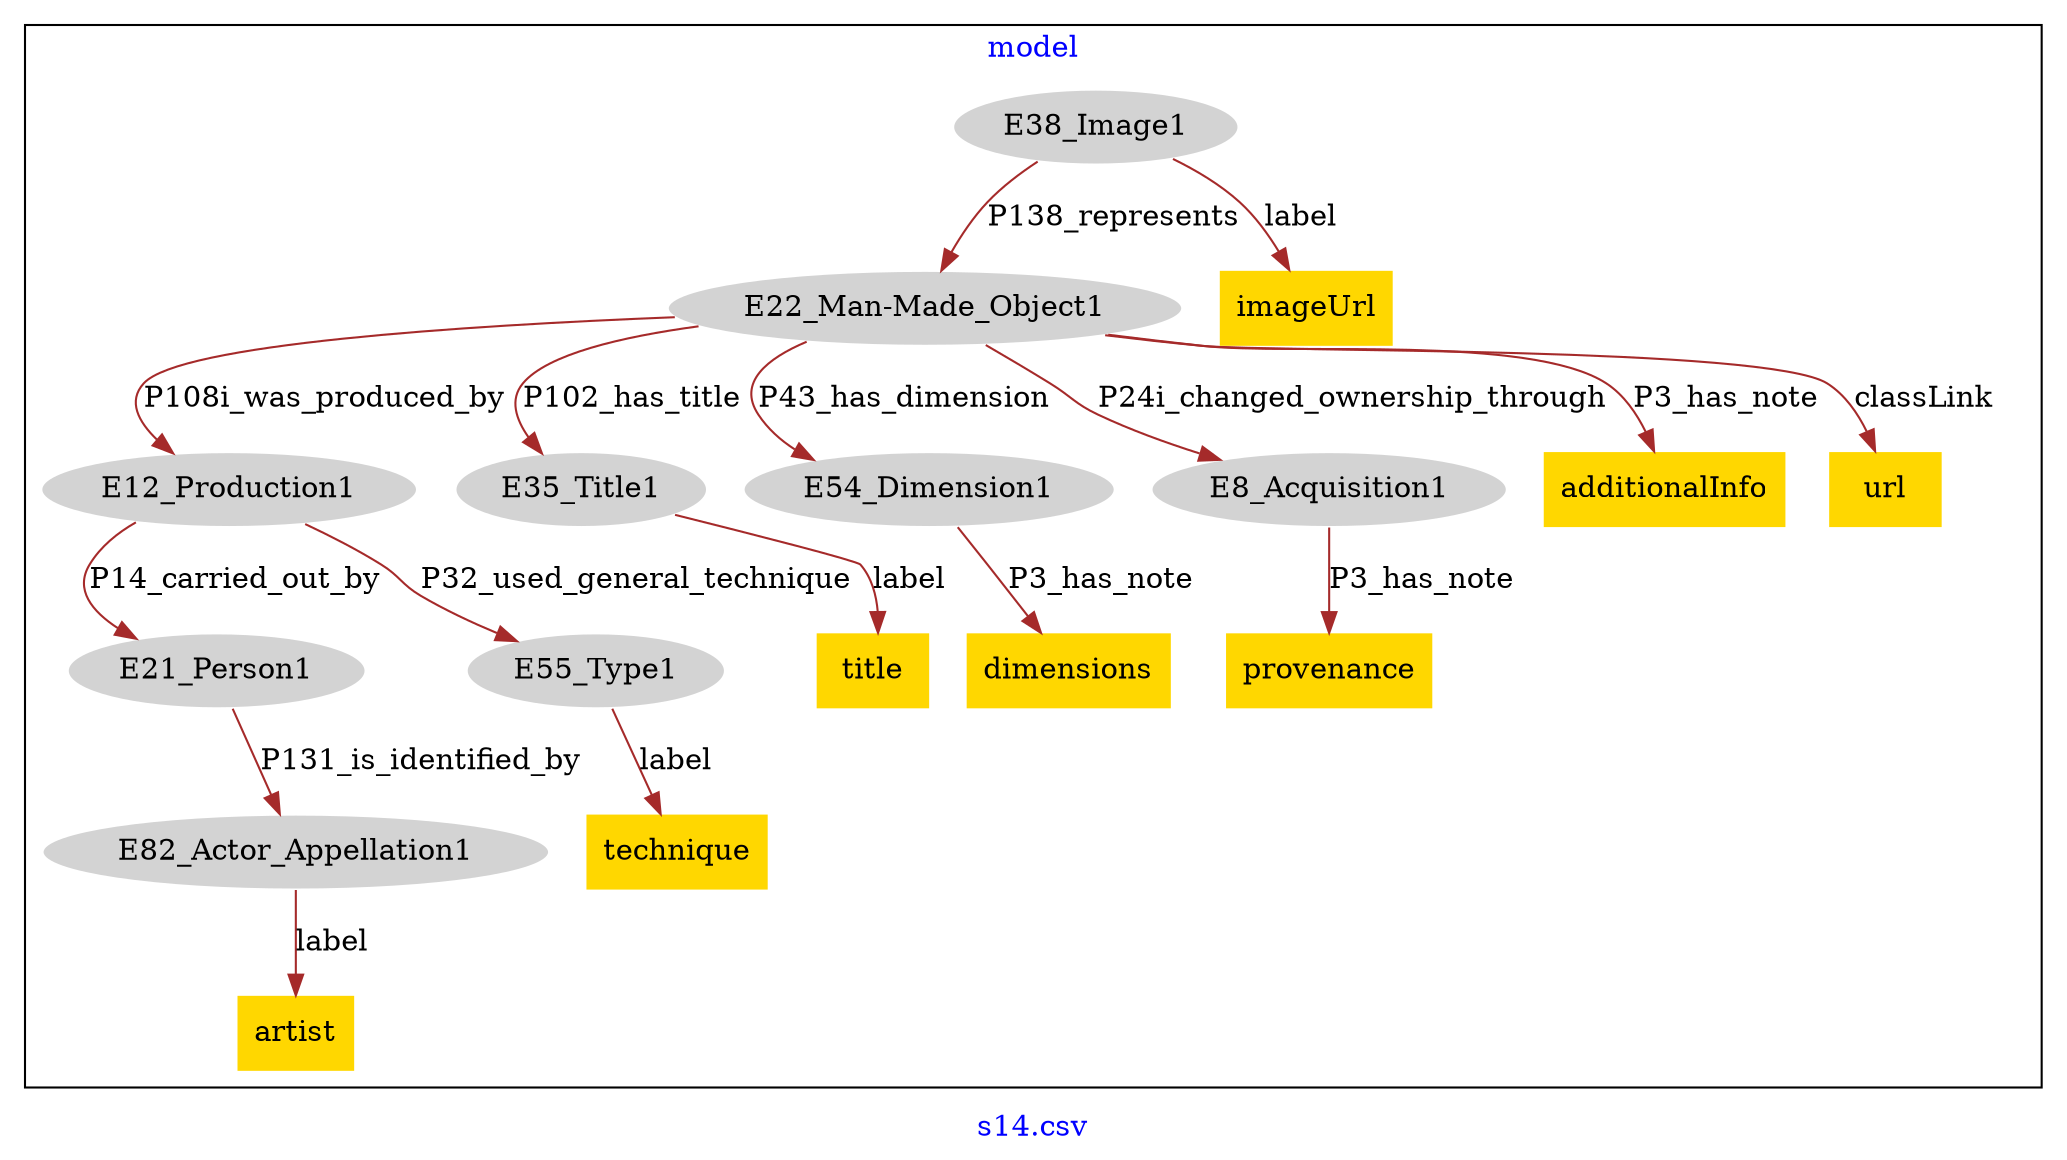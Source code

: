 digraph n0 {
fontcolor="blue"
remincross="true"
label="s14.csv"
subgraph cluster {
label="model"
n2[style="filled",color="white",fillcolor="lightgray",label="E12_Production1"];
n3[style="filled",color="white",fillcolor="lightgray",label="E21_Person1"];
n4[style="filled",color="white",fillcolor="lightgray",label="E55_Type1"];
n5[style="filled",color="white",fillcolor="lightgray",label="E82_Actor_Appellation1"];
n6[style="filled",color="white",fillcolor="lightgray",label="E22_Man-Made_Object1"];
n7[style="filled",color="white",fillcolor="lightgray",label="E35_Title1"];
n8[style="filled",color="white",fillcolor="lightgray",label="E54_Dimension1"];
n9[style="filled",color="white",fillcolor="lightgray",label="E8_Acquisition1"];
n10[style="filled",color="white",fillcolor="lightgray",label="E38_Image1"];
n11[shape="plaintext",style="filled",fillcolor="gold",label="title"];
n12[shape="plaintext",style="filled",fillcolor="gold",label="imageUrl"];
n13[shape="plaintext",style="filled",fillcolor="gold",label="dimensions"];
n14[shape="plaintext",style="filled",fillcolor="gold",label="artist"];
n15[shape="plaintext",style="filled",fillcolor="gold",label="additionalInfo"];
n16[shape="plaintext",style="filled",fillcolor="gold",label="url"];
n17[shape="plaintext",style="filled",fillcolor="gold",label="technique"];
n18[shape="plaintext",style="filled",fillcolor="gold",label="provenance"];
}
n2 -> n3[color="brown",fontcolor="black",label="P14_carried_out_by"]
n2 -> n4[color="brown",fontcolor="black",label="P32_used_general_technique"]
n3 -> n5[color="brown",fontcolor="black",label="P131_is_identified_by"]
n6 -> n2[color="brown",fontcolor="black",label="P108i_was_produced_by"]
n6 -> n7[color="brown",fontcolor="black",label="P102_has_title"]
n6 -> n8[color="brown",fontcolor="black",label="P43_has_dimension"]
n6 -> n9[color="brown",fontcolor="black",label="P24i_changed_ownership_through"]
n10 -> n6[color="brown",fontcolor="black",label="P138_represents"]
n7 -> n11[color="brown",fontcolor="black",label="label"]
n10 -> n12[color="brown",fontcolor="black",label="label"]
n8 -> n13[color="brown",fontcolor="black",label="P3_has_note"]
n5 -> n14[color="brown",fontcolor="black",label="label"]
n6 -> n15[color="brown",fontcolor="black",label="P3_has_note"]
n6 -> n16[color="brown",fontcolor="black",label="classLink"]
n4 -> n17[color="brown",fontcolor="black",label="label"]
n9 -> n18[color="brown",fontcolor="black",label="P3_has_note"]
}
